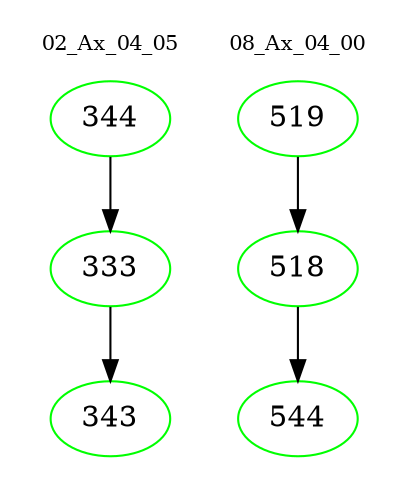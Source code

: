 digraph{
subgraph cluster_0 {
color = white
label = "02_Ax_04_05";
fontsize=10;
T0_344 [label="344", color="green"]
T0_344 -> T0_333 [color="black"]
T0_333 [label="333", color="green"]
T0_333 -> T0_343 [color="black"]
T0_343 [label="343", color="green"]
}
subgraph cluster_1 {
color = white
label = "08_Ax_04_00";
fontsize=10;
T1_519 [label="519", color="green"]
T1_519 -> T1_518 [color="black"]
T1_518 [label="518", color="green"]
T1_518 -> T1_544 [color="black"]
T1_544 [label="544", color="green"]
}
}
